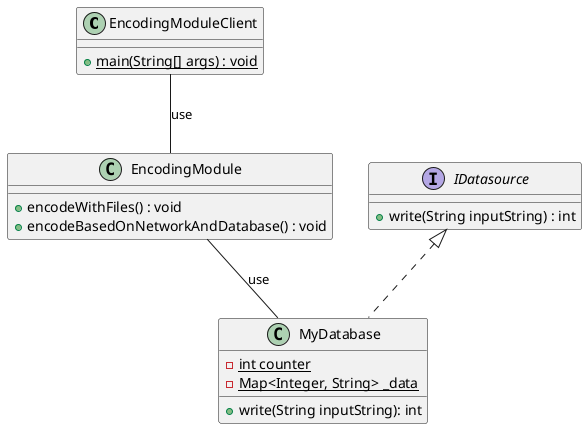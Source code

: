 @startuml DIP
class EncodingModuleClient {
    + {static} main(String[] args) : void
}
class EncodingModule{
    + encodeWithFiles() : void
    + encodeBasedOnNetworkAndDatabase() : void
}
class MyDatabase implements IDatasource{
    -{static} int counter
    -{static} Map<Integer, String> _data
    + write(String inputString): int
}

interface IDatasource {
    + write(String inputString) : int
}
EncodingModuleClient -- EncodingModule : use
EncodingModule -- MyDatabase : use

@enduml